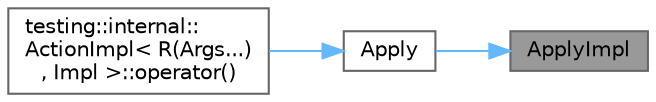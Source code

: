 digraph "ApplyImpl"
{
 // LATEX_PDF_SIZE
  bgcolor="transparent";
  edge [fontname=Helvetica,fontsize=10,labelfontname=Helvetica,labelfontsize=10];
  node [fontname=Helvetica,fontsize=10,shape=box,height=0.2,width=0.4];
  rankdir="RL";
  Node1 [id="Node000001",label="ApplyImpl",height=0.2,width=0.4,color="gray40", fillcolor="grey60", style="filled", fontcolor="black",tooltip=" "];
  Node1 -> Node2 [id="edge1_Node000001_Node000002",dir="back",color="steelblue1",style="solid",tooltip=" "];
  Node2 [id="Node000002",label="Apply",height=0.2,width=0.4,color="grey40", fillcolor="white", style="filled",URL="$namespacetesting_1_1internal.html#aea8332eec852879a338b1f4aba2c8247",tooltip=" "];
  Node2 -> Node3 [id="edge2_Node000002_Node000003",dir="back",color="steelblue1",style="solid",tooltip=" "];
  Node3 [id="Node000003",label="testing::internal::\lActionImpl\< R(Args...)\l, Impl \>::operator()",height=0.2,width=0.4,color="grey40", fillcolor="white", style="filled",URL="$structtesting_1_1internal_1_1_action_impl_3_01_r_07_args_8_8_8_08_00_01_impl_01_4.html#a3028d1435ceab335963136616ced9430",tooltip=" "];
}

